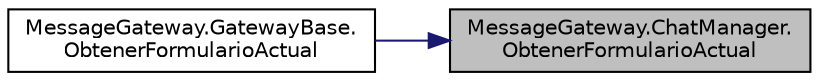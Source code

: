 digraph "MessageGateway.ChatManager.ObtenerFormularioActual"
{
 // INTERACTIVE_SVG=YES
 // LATEX_PDF_SIZE
  edge [fontname="Helvetica",fontsize="10",labelfontname="Helvetica",labelfontsize="10"];
  node [fontname="Helvetica",fontsize="10",shape=record];
  rankdir="RL";
  Node1 [label="MessageGateway.ChatManager.\lObtenerFormularioActual",height=0.2,width=0.4,color="black", fillcolor="grey75", style="filled", fontcolor="black",tooltip="Método que retorna el formulario en el que se ubica actualmente la conversación con un usuario."];
  Node1 -> Node2 [dir="back",color="midnightblue",fontsize="10",style="solid",fontname="Helvetica"];
  Node2 [label="MessageGateway.GatewayBase.\lObtenerFormularioActual",height=0.2,width=0.4,color="black", fillcolor="white", style="filled",URL="$classMessageGateway_1_1GatewayBase.html#a5327e5bb3a076f42bea6eec3d6ad9365",tooltip="Método que retorna el formulario en el que se ubica actualmente la conversación con un usuario."];
}
